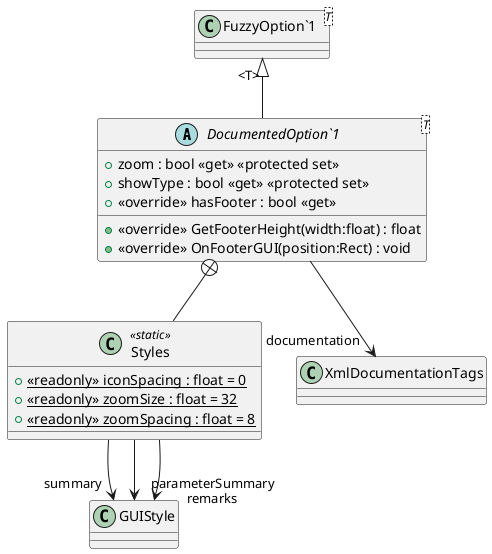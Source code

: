 @startuml
abstract class "DocumentedOption`1"<T> {
    + zoom : bool <<get>> <<protected set>>
    + showType : bool <<get>> <<protected set>>
    + <<override>> hasFooter : bool <<get>>
    + <<override>> GetFooterHeight(width:float) : float
    + <<override>> OnFooterGUI(position:Rect) : void
}
class "FuzzyOption`1"<T> {
}
class Styles <<static>> {
    + {static} <<readonly>> iconSpacing : float = 0
    + {static} <<readonly>> zoomSize : float = 32
    + {static} <<readonly>> zoomSpacing : float = 8
}
"FuzzyOption`1" "<T>" <|-- "DocumentedOption`1"
"DocumentedOption`1" --> "documentation" XmlDocumentationTags
"DocumentedOption`1" +-- Styles
Styles --> "summary" GUIStyle
Styles --> "parameterSummary" GUIStyle
Styles --> "remarks" GUIStyle
@enduml

